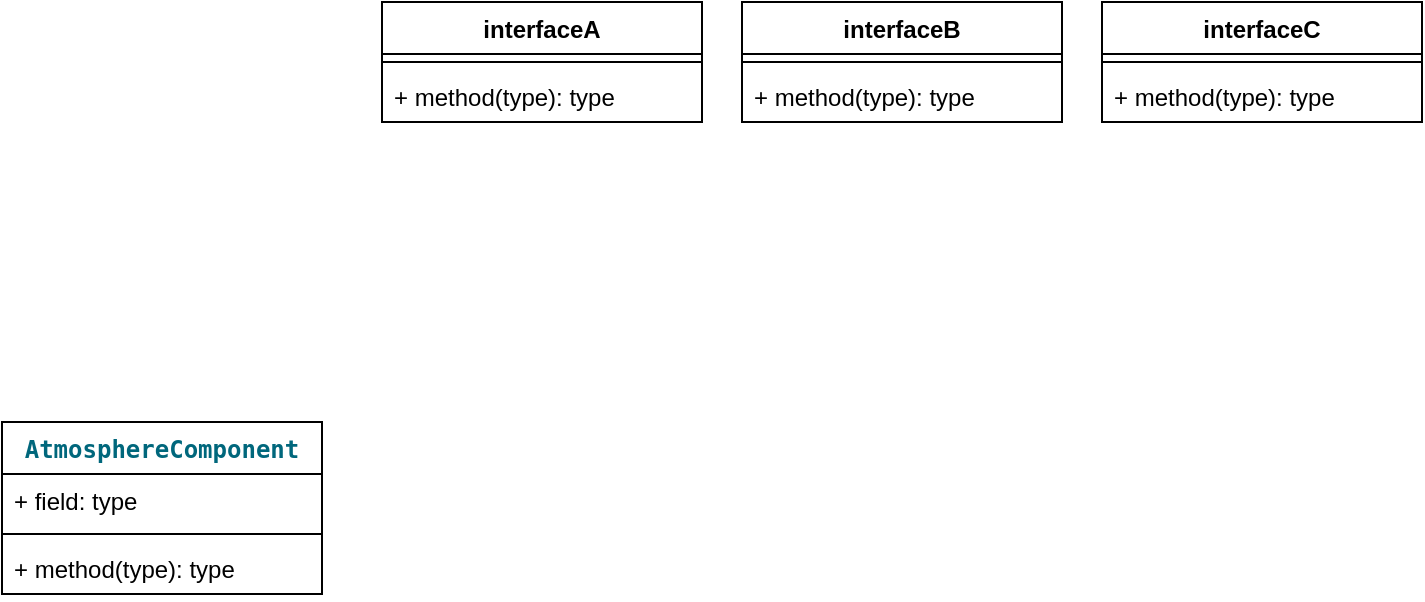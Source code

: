 <mxfile version="24.4.9" type="github">
  <diagram name="第 1 页" id="_Oi1T2eX_YWZHJBG8FeJ">
    <mxGraphModel dx="1195" dy="696" grid="1" gridSize="10" guides="1" tooltips="1" connect="1" arrows="1" fold="1" page="1" pageScale="1" pageWidth="827" pageHeight="1169" math="0" shadow="0">
      <root>
        <mxCell id="0" />
        <mxCell id="1" parent="0" />
        <mxCell id="ahvlAM_R0MREE3XYgPcO-21" value="interfaceB" style="swimlane;fontStyle=1;align=center;verticalAlign=top;childLayout=stackLayout;horizontal=1;startSize=26;horizontalStack=0;resizeParent=1;resizeParentMax=0;resizeLast=0;collapsible=1;marginBottom=0;whiteSpace=wrap;html=1;" vertex="1" parent="1">
          <mxGeometry x="430" y="50" width="160" height="60" as="geometry" />
        </mxCell>
        <mxCell id="ahvlAM_R0MREE3XYgPcO-23" value="" style="line;strokeWidth=1;fillColor=none;align=left;verticalAlign=middle;spacingTop=-1;spacingLeft=3;spacingRight=3;rotatable=0;labelPosition=right;points=[];portConstraint=eastwest;strokeColor=inherit;" vertex="1" parent="ahvlAM_R0MREE3XYgPcO-21">
          <mxGeometry y="26" width="160" height="8" as="geometry" />
        </mxCell>
        <mxCell id="ahvlAM_R0MREE3XYgPcO-24" value="+ method(type): type" style="text;strokeColor=none;fillColor=none;align=left;verticalAlign=top;spacingLeft=4;spacingRight=4;overflow=hidden;rotatable=0;points=[[0,0.5],[1,0.5]];portConstraint=eastwest;whiteSpace=wrap;html=1;" vertex="1" parent="ahvlAM_R0MREE3XYgPcO-21">
          <mxGeometry y="34" width="160" height="26" as="geometry" />
        </mxCell>
        <mxCell id="ahvlAM_R0MREE3XYgPcO-25" value="interfaceC" style="swimlane;fontStyle=1;align=center;verticalAlign=top;childLayout=stackLayout;horizontal=1;startSize=26;horizontalStack=0;resizeParent=1;resizeParentMax=0;resizeLast=0;collapsible=1;marginBottom=0;whiteSpace=wrap;html=1;" vertex="1" parent="1">
          <mxGeometry x="610" y="50" width="160" height="60" as="geometry" />
        </mxCell>
        <mxCell id="ahvlAM_R0MREE3XYgPcO-26" value="" style="line;strokeWidth=1;fillColor=none;align=left;verticalAlign=middle;spacingTop=-1;spacingLeft=3;spacingRight=3;rotatable=0;labelPosition=right;points=[];portConstraint=eastwest;strokeColor=inherit;" vertex="1" parent="ahvlAM_R0MREE3XYgPcO-25">
          <mxGeometry y="26" width="160" height="8" as="geometry" />
        </mxCell>
        <mxCell id="ahvlAM_R0MREE3XYgPcO-27" value="+ method(type): type" style="text;strokeColor=none;fillColor=none;align=left;verticalAlign=top;spacingLeft=4;spacingRight=4;overflow=hidden;rotatable=0;points=[[0,0.5],[1,0.5]];portConstraint=eastwest;whiteSpace=wrap;html=1;" vertex="1" parent="ahvlAM_R0MREE3XYgPcO-25">
          <mxGeometry y="34" width="160" height="26" as="geometry" />
        </mxCell>
        <mxCell id="ahvlAM_R0MREE3XYgPcO-28" value="interfaceA" style="swimlane;fontStyle=1;align=center;verticalAlign=top;childLayout=stackLayout;horizontal=1;startSize=26;horizontalStack=0;resizeParent=1;resizeParentMax=0;resizeLast=0;collapsible=1;marginBottom=0;whiteSpace=wrap;html=1;" vertex="1" parent="1">
          <mxGeometry x="250" y="50" width="160" height="60" as="geometry" />
        </mxCell>
        <mxCell id="ahvlAM_R0MREE3XYgPcO-29" value="" style="line;strokeWidth=1;fillColor=none;align=left;verticalAlign=middle;spacingTop=-1;spacingLeft=3;spacingRight=3;rotatable=0;labelPosition=right;points=[];portConstraint=eastwest;strokeColor=inherit;" vertex="1" parent="ahvlAM_R0MREE3XYgPcO-28">
          <mxGeometry y="26" width="160" height="8" as="geometry" />
        </mxCell>
        <mxCell id="ahvlAM_R0MREE3XYgPcO-30" value="+ method(type): type" style="text;strokeColor=none;fillColor=none;align=left;verticalAlign=top;spacingLeft=4;spacingRight=4;overflow=hidden;rotatable=0;points=[[0,0.5],[1,0.5]];portConstraint=eastwest;whiteSpace=wrap;html=1;" vertex="1" parent="ahvlAM_R0MREE3XYgPcO-28">
          <mxGeometry y="34" width="160" height="26" as="geometry" />
        </mxCell>
        <mxCell id="ahvlAM_R0MREE3XYgPcO-31" value="&lt;pre style=&quot;margin-top: 0px; margin-bottom: 0px;&quot;&gt;&lt;span style=&quot;color: rgb(0, 103, 124);&quot;&gt;AtmosphereComponent&lt;/span&gt;&lt;/pre&gt;" style="swimlane;fontStyle=1;align=center;verticalAlign=top;childLayout=stackLayout;horizontal=1;startSize=26;horizontalStack=0;resizeParent=1;resizeParentMax=0;resizeLast=0;collapsible=1;marginBottom=0;whiteSpace=wrap;html=1;" vertex="1" parent="1">
          <mxGeometry x="60" y="260" width="160" height="86" as="geometry" />
        </mxCell>
        <mxCell id="ahvlAM_R0MREE3XYgPcO-32" value="+ field: type" style="text;strokeColor=none;fillColor=none;align=left;verticalAlign=top;spacingLeft=4;spacingRight=4;overflow=hidden;rotatable=0;points=[[0,0.5],[1,0.5]];portConstraint=eastwest;whiteSpace=wrap;html=1;" vertex="1" parent="ahvlAM_R0MREE3XYgPcO-31">
          <mxGeometry y="26" width="160" height="26" as="geometry" />
        </mxCell>
        <mxCell id="ahvlAM_R0MREE3XYgPcO-33" value="" style="line;strokeWidth=1;fillColor=none;align=left;verticalAlign=middle;spacingTop=-1;spacingLeft=3;spacingRight=3;rotatable=0;labelPosition=right;points=[];portConstraint=eastwest;strokeColor=inherit;" vertex="1" parent="ahvlAM_R0MREE3XYgPcO-31">
          <mxGeometry y="52" width="160" height="8" as="geometry" />
        </mxCell>
        <mxCell id="ahvlAM_R0MREE3XYgPcO-34" value="+ method(type): type" style="text;strokeColor=none;fillColor=none;align=left;verticalAlign=top;spacingLeft=4;spacingRight=4;overflow=hidden;rotatable=0;points=[[0,0.5],[1,0.5]];portConstraint=eastwest;whiteSpace=wrap;html=1;" vertex="1" parent="ahvlAM_R0MREE3XYgPcO-31">
          <mxGeometry y="60" width="160" height="26" as="geometry" />
        </mxCell>
      </root>
    </mxGraphModel>
  </diagram>
</mxfile>
